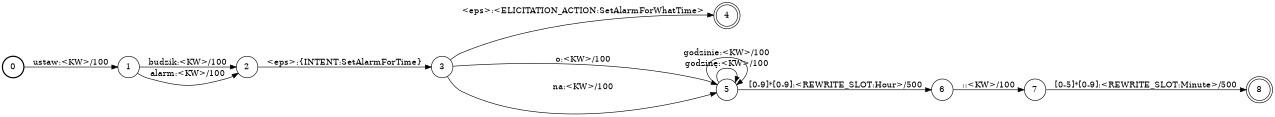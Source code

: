 digraph FST {
rankdir = LR;
size = "8.5,11";
label = "";
center = 1;
orientation = Portrait;
ranksep = "0.4";
nodesep = "0.25";
0 [label = "0", shape = circle, style = bold, fontsize = 14]
	0 -> 1 [label = "ustaw:<KW>/100", fontsize = 14];
1 [label = "1", shape = circle, style = solid, fontsize = 14]
	1 -> 2 [label = "budzik:<KW>/100", fontsize = 14];
	1 -> 2 [label = "alarm:<KW>/100", fontsize = 14];
2 [label = "2", shape = circle, style = solid, fontsize = 14]
	2 -> 3 [label = "<eps>:{INTENT:SetAlarmForTime}", fontsize = 14];
3 [label = "3", shape = circle, style = solid, fontsize = 14]
	3 -> 4 [label = "<eps>:<ELICITATION_ACTION:SetAlarmForWhatTime>", fontsize = 14];
	3 -> 5 [label = "o:<KW>/100", fontsize = 14];
	3 -> 5 [label = "na:<KW>/100", fontsize = 14];
4 [label = "4", shape = doublecircle, style = solid, fontsize = 14]
5 [label = "5", shape = circle, style = solid, fontsize = 14]
	5 -> 5 [label = "godzinę:<KW>/100", fontsize = 14];
	5 -> 5 [label = "godzinie:<KW>/100", fontsize = 14];
	5 -> 6 [label = "[0-9]*[0-9]:<REWRITE_SLOT:Hour>/500", fontsize = 14];
6 [label = "6", shape = circle, style = solid, fontsize = 14]
	6 -> 7 [label = "::<KW>/100", fontsize = 14];
7 [label = "7", shape = circle, style = solid, fontsize = 14]
	7 -> 8 [label = "[0-5]*[0-9]:<REWRITE_SLOT:Minute>/500", fontsize = 14];
8 [label = "8", shape = doublecircle, style = solid, fontsize = 14]
}

